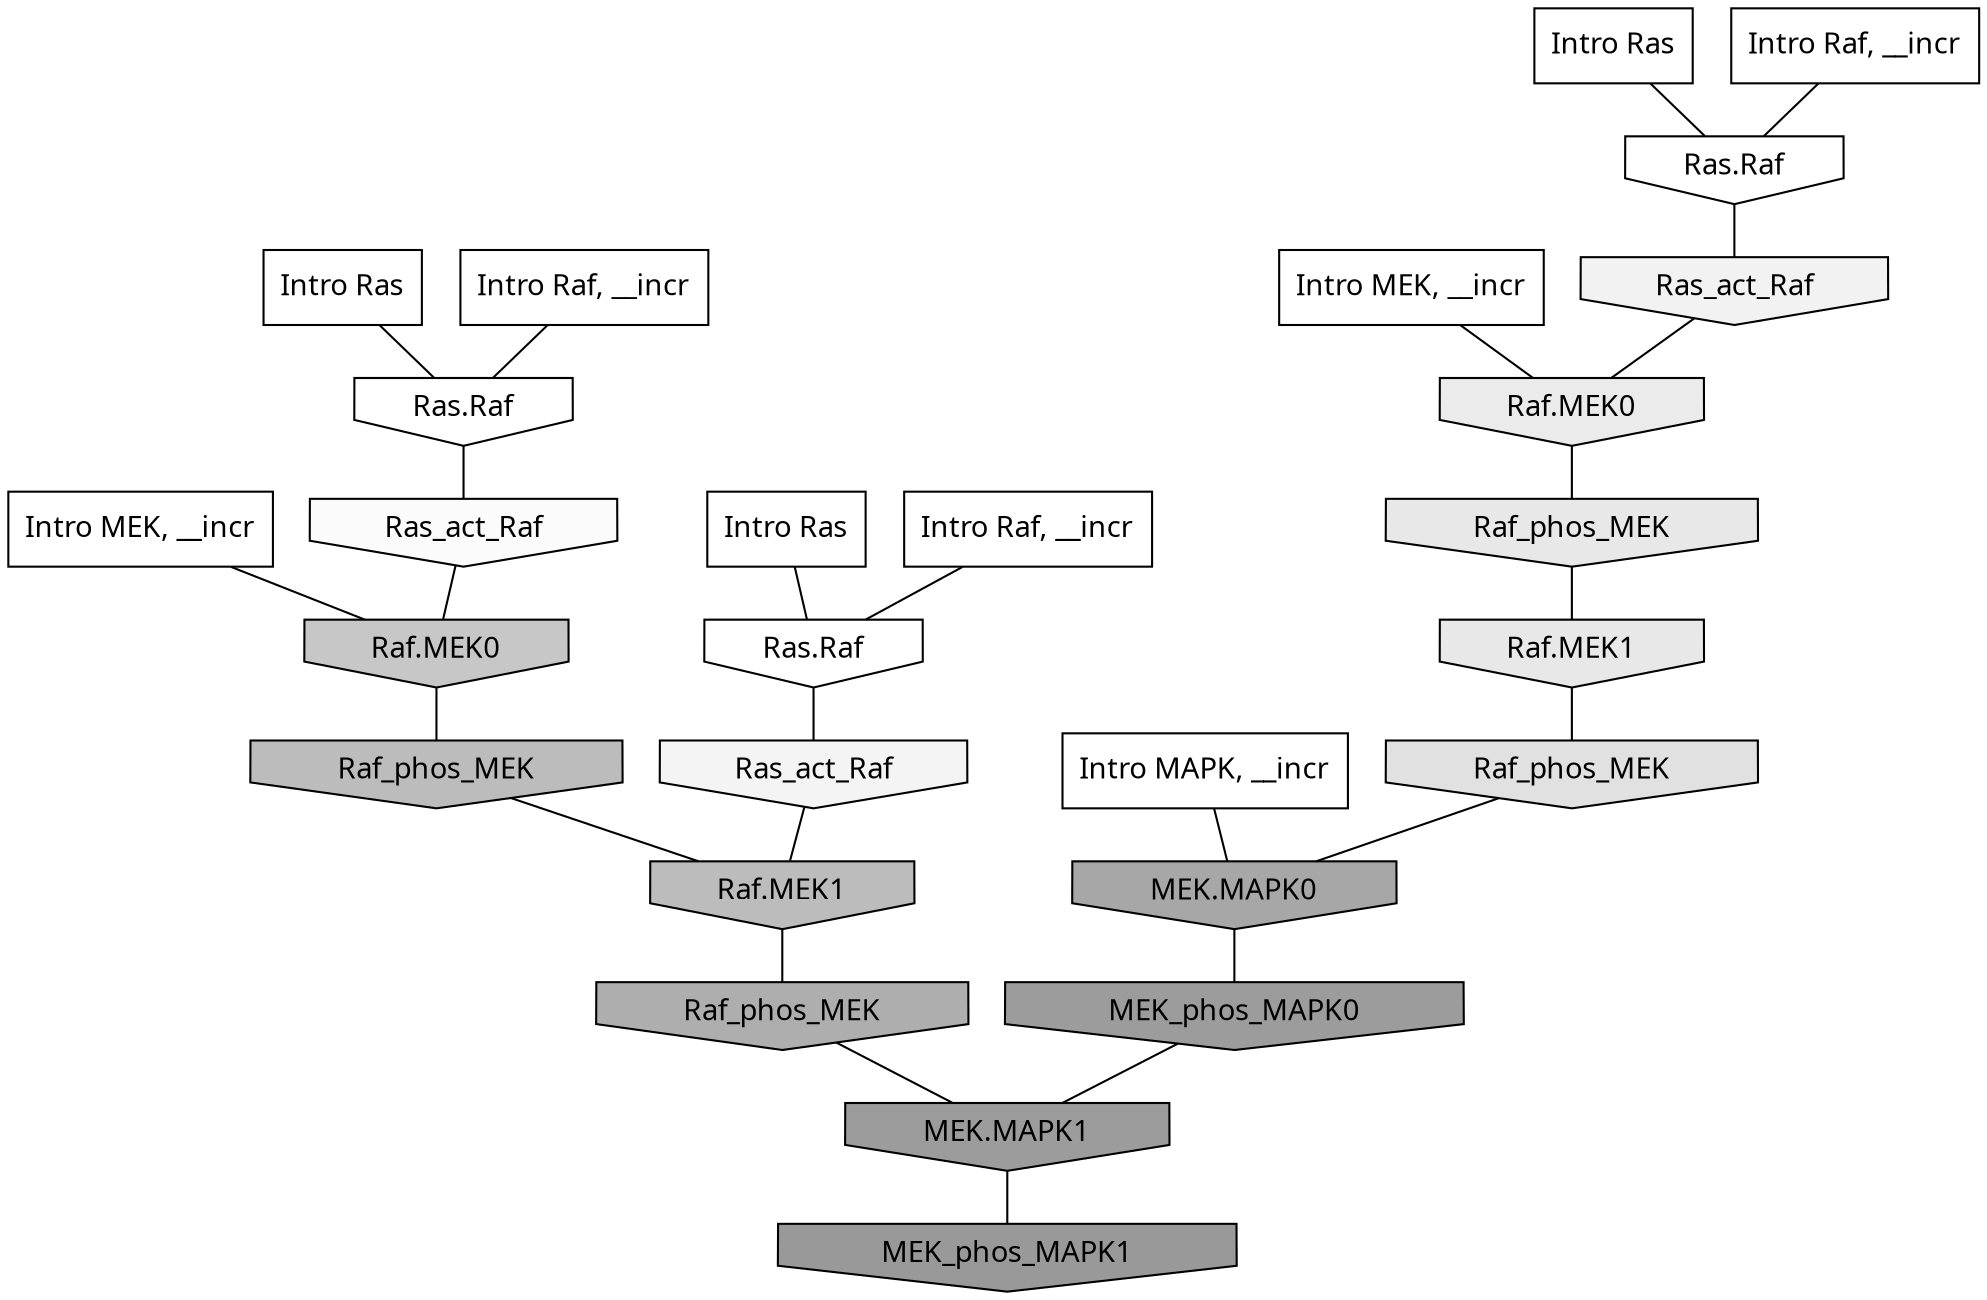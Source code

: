 digraph G{
  rankdir="TB";
  ranksep=0.30;
  node [fontname="CMU Serif"];
  edge [fontname="CMU Serif"];
  
  19 [label="Intro Ras", shape=rectangle, style=filled, fillcolor="0.000 0.000 1.000"]
  
  60 [label="Intro Ras", shape=rectangle, style=filled, fillcolor="0.000 0.000 1.000"]
  
  69 [label="Intro Ras", shape=rectangle, style=filled, fillcolor="0.000 0.000 1.000"]
  
  112 [label="Intro Raf, __incr", shape=rectangle, style=filled, fillcolor="0.000 0.000 1.000"]
  
  777 [label="Intro Raf, __incr", shape=rectangle, style=filled, fillcolor="0.000 0.000 1.000"]
  
  1056 [label="Intro Raf, __incr", shape=rectangle, style=filled, fillcolor="0.000 0.000 1.000"]
  
  1284 [label="Intro MEK, __incr", shape=rectangle, style=filled, fillcolor="0.000 0.000 1.000"]
  
  1289 [label="Intro MEK, __incr", shape=rectangle, style=filled, fillcolor="0.000 0.000 1.000"]
  
  3038 [label="Intro MAPK, __incr", shape=rectangle, style=filled, fillcolor="0.000 0.000 1.000"]
  
  3258 [label="Ras.Raf", shape=invhouse, style=filled, fillcolor="0.000 0.000 1.000"]
  
  3262 [label="Ras.Raf", shape=invhouse, style=filled, fillcolor="0.000 0.000 1.000"]
  
  3276 [label="Ras.Raf", shape=invhouse, style=filled, fillcolor="0.000 0.000 1.000"]
  
  3416 [label="Ras_act_Raf", shape=invhouse, style=filled, fillcolor="0.000 0.000 0.982"]
  
  3564 [label="Ras_act_Raf", shape=invhouse, style=filled, fillcolor="0.000 0.000 0.956"]
  
  3641 [label="Ras_act_Raf", shape=invhouse, style=filled, fillcolor="0.000 0.000 0.946"]
  
  3959 [label="Raf.MEK0", shape=invhouse, style=filled, fillcolor="0.000 0.000 0.918"]
  
  4106 [label="Raf_phos_MEK", shape=invhouse, style=filled, fillcolor="0.000 0.000 0.907"]
  
  4108 [label="Raf.MEK1", shape=invhouse, style=filled, fillcolor="0.000 0.000 0.907"]
  
  4459 [label="Raf_phos_MEK", shape=invhouse, style=filled, fillcolor="0.000 0.000 0.879"]
  
  5946 [label="Raf.MEK0", shape=invhouse, style=filled, fillcolor="0.000 0.000 0.781"]
  
  6798 [label="Raf_phos_MEK", shape=invhouse, style=filled, fillcolor="0.000 0.000 0.737"]
  
  6831 [label="Raf.MEK1", shape=invhouse, style=filled, fillcolor="0.000 0.000 0.736"]
  
  8369 [label="Raf_phos_MEK", shape=invhouse, style=filled, fillcolor="0.000 0.000 0.681"]
  
  9174 [label="MEK.MAPK0", shape=invhouse, style=filled, fillcolor="0.000 0.000 0.654"]
  
  10863 [label="MEK_phos_MAPK0", shape=invhouse, style=filled, fillcolor="0.000 0.000 0.613"]
  
  10952 [label="MEK.MAPK1", shape=invhouse, style=filled, fillcolor="0.000 0.000 0.611"]
  
  11455 [label="MEK_phos_MAPK1", shape=invhouse, style=filled, fillcolor="0.000 0.000 0.600"]
  
  
  10952 -> 11455 [dir=none, color="0.000 0.000 0.000"] 
  10863 -> 10952 [dir=none, color="0.000 0.000 0.000"] 
  9174 -> 10863 [dir=none, color="0.000 0.000 0.000"] 
  8369 -> 10952 [dir=none, color="0.000 0.000 0.000"] 
  6831 -> 8369 [dir=none, color="0.000 0.000 0.000"] 
  6798 -> 6831 [dir=none, color="0.000 0.000 0.000"] 
  5946 -> 6798 [dir=none, color="0.000 0.000 0.000"] 
  4459 -> 9174 [dir=none, color="0.000 0.000 0.000"] 
  4108 -> 4459 [dir=none, color="0.000 0.000 0.000"] 
  4106 -> 4108 [dir=none, color="0.000 0.000 0.000"] 
  3959 -> 4106 [dir=none, color="0.000 0.000 0.000"] 
  3641 -> 3959 [dir=none, color="0.000 0.000 0.000"] 
  3564 -> 6831 [dir=none, color="0.000 0.000 0.000"] 
  3416 -> 5946 [dir=none, color="0.000 0.000 0.000"] 
  3276 -> 3641 [dir=none, color="0.000 0.000 0.000"] 
  3262 -> 3416 [dir=none, color="0.000 0.000 0.000"] 
  3258 -> 3564 [dir=none, color="0.000 0.000 0.000"] 
  3038 -> 9174 [dir=none, color="0.000 0.000 0.000"] 
  1289 -> 5946 [dir=none, color="0.000 0.000 0.000"] 
  1284 -> 3959 [dir=none, color="0.000 0.000 0.000"] 
  1056 -> 3258 [dir=none, color="0.000 0.000 0.000"] 
  777 -> 3276 [dir=none, color="0.000 0.000 0.000"] 
  112 -> 3262 [dir=none, color="0.000 0.000 0.000"] 
  69 -> 3276 [dir=none, color="0.000 0.000 0.000"] 
  60 -> 3258 [dir=none, color="0.000 0.000 0.000"] 
  19 -> 3262 [dir=none, color="0.000 0.000 0.000"] 
  
  }
